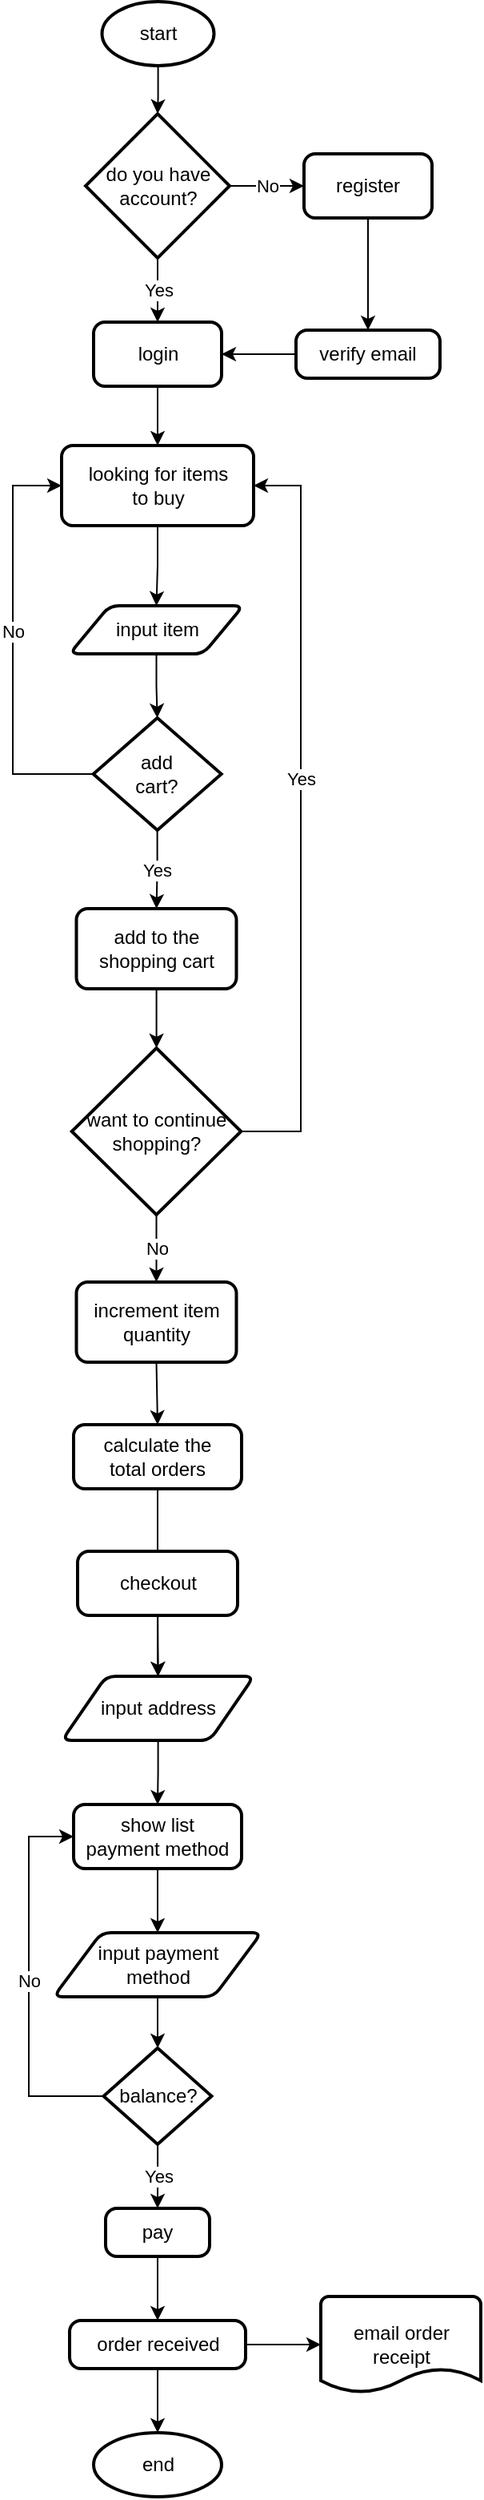 <mxfile version="21.0.6" type="device"><diagram name="Page-1" id="-Ps_ud4VgFs9z6hf4MdV"><mxGraphModel dx="1318" dy="1669" grid="1" gridSize="10" guides="1" tooltips="1" connect="1" arrows="1" fold="1" page="1" pageScale="1" pageWidth="850" pageHeight="1100" math="0" shadow="0"><root><mxCell id="0"/><mxCell id="1" parent="0"/><mxCell id="kfjwBmAHu9GFSjVvtJrk-5" value="" style="edgeStyle=orthogonalEdgeStyle;rounded=0;orthogonalLoop=1;jettySize=auto;html=1;" edge="1" parent="1" source="kfjwBmAHu9GFSjVvtJrk-6" target="kfjwBmAHu9GFSjVvtJrk-23"><mxGeometry relative="1" as="geometry"/></mxCell><mxCell id="kfjwBmAHu9GFSjVvtJrk-6" value="looking for items &lt;br&gt;to buy" style="rounded=1;whiteSpace=wrap;html=1;absoluteArcSize=1;arcSize=14;strokeWidth=2;" vertex="1" parent="1"><mxGeometry x="360.5" y="230" width="120" height="50" as="geometry"/></mxCell><mxCell id="kfjwBmAHu9GFSjVvtJrk-8" value="No" style="edgeStyle=orthogonalEdgeStyle;rounded=0;orthogonalLoop=1;jettySize=auto;html=1;exitX=0;exitY=0.5;exitDx=0;exitDy=0;exitPerimeter=0;entryX=0;entryY=0.5;entryDx=0;entryDy=0;" edge="1" parent="1" source="kfjwBmAHu9GFSjVvtJrk-9" target="kfjwBmAHu9GFSjVvtJrk-6"><mxGeometry x="0.065" relative="1" as="geometry"><Array as="points"><mxPoint x="330" y="435"/><mxPoint x="330" y="255"/></Array><mxPoint as="offset"/></mxGeometry></mxCell><mxCell id="kfjwBmAHu9GFSjVvtJrk-50" value="Yes" style="edgeStyle=orthogonalEdgeStyle;rounded=0;orthogonalLoop=1;jettySize=auto;html=1;" edge="1" parent="1" source="kfjwBmAHu9GFSjVvtJrk-9" target="kfjwBmAHu9GFSjVvtJrk-49"><mxGeometry relative="1" as="geometry"/></mxCell><mxCell id="kfjwBmAHu9GFSjVvtJrk-9" value="add &lt;br&gt;cart?" style="strokeWidth=2;html=1;shape=mxgraph.flowchart.decision;whiteSpace=wrap;" vertex="1" parent="1"><mxGeometry x="380.34" y="400" width="80" height="70" as="geometry"/></mxCell><mxCell id="kfjwBmAHu9GFSjVvtJrk-11" value="Yes" style="edgeStyle=orthogonalEdgeStyle;rounded=0;orthogonalLoop=1;jettySize=auto;html=1;exitX=1;exitY=0.5;exitDx=0;exitDy=0;exitPerimeter=0;entryX=1;entryY=0.5;entryDx=0;entryDy=0;" edge="1" parent="1" source="kfjwBmAHu9GFSjVvtJrk-12" target="kfjwBmAHu9GFSjVvtJrk-6"><mxGeometry x="0.093" relative="1" as="geometry"><Array as="points"><mxPoint x="510" y="658"/><mxPoint x="510" y="255"/></Array><mxPoint as="offset"/></mxGeometry></mxCell><mxCell id="kfjwBmAHu9GFSjVvtJrk-58" value="No" style="edgeStyle=orthogonalEdgeStyle;rounded=0;orthogonalLoop=1;jettySize=auto;html=1;exitX=0.5;exitY=1;exitDx=0;exitDy=0;exitPerimeter=0;entryX=0.5;entryY=0;entryDx=0;entryDy=0;" edge="1" parent="1" source="kfjwBmAHu9GFSjVvtJrk-12" target="kfjwBmAHu9GFSjVvtJrk-54"><mxGeometry relative="1" as="geometry"/></mxCell><mxCell id="kfjwBmAHu9GFSjVvtJrk-12" value="want to continue shopping?" style="strokeWidth=2;html=1;shape=mxgraph.flowchart.decision;whiteSpace=wrap;" vertex="1" parent="1"><mxGeometry x="366.88" y="606" width="105.75" height="104" as="geometry"/></mxCell><mxCell id="kfjwBmAHu9GFSjVvtJrk-68" value="" style="edgeStyle=orthogonalEdgeStyle;rounded=0;orthogonalLoop=1;jettySize=auto;html=1;" edge="1" parent="1" source="kfjwBmAHu9GFSjVvtJrk-14" target="kfjwBmAHu9GFSjVvtJrk-67"><mxGeometry relative="1" as="geometry"/></mxCell><mxCell id="kfjwBmAHu9GFSjVvtJrk-14" value="calculate the &lt;br&gt;total orders" style="rounded=1;whiteSpace=wrap;html=1;absoluteArcSize=1;arcSize=14;strokeWidth=2;" vertex="1" parent="1"><mxGeometry x="368" y="841" width="105" height="40" as="geometry"/></mxCell><mxCell id="kfjwBmAHu9GFSjVvtJrk-15" value="" style="edgeStyle=orthogonalEdgeStyle;rounded=0;orthogonalLoop=1;jettySize=auto;html=1;" edge="1" parent="1" source="kfjwBmAHu9GFSjVvtJrk-16" target="kfjwBmAHu9GFSjVvtJrk-47"><mxGeometry relative="1" as="geometry"/></mxCell><mxCell id="kfjwBmAHu9GFSjVvtJrk-16" value="show list&lt;br&gt;payment method" style="rounded=1;whiteSpace=wrap;html=1;absoluteArcSize=1;arcSize=14;strokeWidth=2;" vertex="1" parent="1"><mxGeometry x="368" y="1078" width="105" height="40" as="geometry"/></mxCell><mxCell id="kfjwBmAHu9GFSjVvtJrk-17" value="No" style="edgeStyle=orthogonalEdgeStyle;rounded=0;orthogonalLoop=1;jettySize=auto;html=1;exitX=0;exitY=0.5;exitDx=0;exitDy=0;exitPerimeter=0;entryX=0;entryY=0.5;entryDx=0;entryDy=0;" edge="1" parent="1" source="kfjwBmAHu9GFSjVvtJrk-19" target="kfjwBmAHu9GFSjVvtJrk-16"><mxGeometry relative="1" as="geometry"><Array as="points"><mxPoint x="340" y="1260"/><mxPoint x="340" y="1098"/></Array></mxGeometry></mxCell><mxCell id="kfjwBmAHu9GFSjVvtJrk-18" value="Yes" style="edgeStyle=orthogonalEdgeStyle;rounded=0;orthogonalLoop=1;jettySize=auto;html=1;entryX=0.5;entryY=0;entryDx=0;entryDy=0;" edge="1" parent="1" source="kfjwBmAHu9GFSjVvtJrk-19" target="kfjwBmAHu9GFSjVvtJrk-21"><mxGeometry relative="1" as="geometry"><mxPoint x="420.5" y="1330" as="targetPoint"/></mxGeometry></mxCell><mxCell id="kfjwBmAHu9GFSjVvtJrk-19" value="balance?" style="strokeWidth=2;html=1;shape=mxgraph.flowchart.decision;whiteSpace=wrap;" vertex="1" parent="1"><mxGeometry x="386.75" y="1230" width="67.5" height="60" as="geometry"/></mxCell><mxCell id="kfjwBmAHu9GFSjVvtJrk-20" value="" style="edgeStyle=orthogonalEdgeStyle;rounded=0;orthogonalLoop=1;jettySize=auto;html=1;" edge="1" parent="1" source="kfjwBmAHu9GFSjVvtJrk-21" target="kfjwBmAHu9GFSjVvtJrk-26"><mxGeometry relative="1" as="geometry"/></mxCell><mxCell id="kfjwBmAHu9GFSjVvtJrk-21" value="pay" style="rounded=1;whiteSpace=wrap;html=1;absoluteArcSize=1;arcSize=14;strokeWidth=2;" vertex="1" parent="1"><mxGeometry x="388" y="1330" width="65" height="30" as="geometry"/></mxCell><mxCell id="kfjwBmAHu9GFSjVvtJrk-22" value="" style="edgeStyle=orthogonalEdgeStyle;rounded=0;orthogonalLoop=1;jettySize=auto;html=1;" edge="1" parent="1" source="kfjwBmAHu9GFSjVvtJrk-23" target="kfjwBmAHu9GFSjVvtJrk-9"><mxGeometry relative="1" as="geometry"/></mxCell><mxCell id="kfjwBmAHu9GFSjVvtJrk-23" value="input item" style="shape=parallelogram;html=1;strokeWidth=2;perimeter=parallelogramPerimeter;whiteSpace=wrap;rounded=1;arcSize=12;size=0.23;" vertex="1" parent="1"><mxGeometry x="365.5" y="330" width="108.5" height="30" as="geometry"/></mxCell><mxCell id="kfjwBmAHu9GFSjVvtJrk-24" value="" style="edgeStyle=orthogonalEdgeStyle;rounded=0;orthogonalLoop=1;jettySize=auto;html=1;" edge="1" parent="1" source="kfjwBmAHu9GFSjVvtJrk-26" target="kfjwBmAHu9GFSjVvtJrk-27"><mxGeometry relative="1" as="geometry"/></mxCell><mxCell id="kfjwBmAHu9GFSjVvtJrk-25" value="" style="edgeStyle=orthogonalEdgeStyle;rounded=0;orthogonalLoop=1;jettySize=auto;html=1;" edge="1" parent="1" source="kfjwBmAHu9GFSjVvtJrk-26" target="kfjwBmAHu9GFSjVvtJrk-28"><mxGeometry relative="1" as="geometry"/></mxCell><mxCell id="kfjwBmAHu9GFSjVvtJrk-26" value="order received" style="rounded=1;whiteSpace=wrap;html=1;absoluteArcSize=1;arcSize=14;strokeWidth=2;" vertex="1" parent="1"><mxGeometry x="365.5" y="1400" width="110" height="30" as="geometry"/></mxCell><mxCell id="kfjwBmAHu9GFSjVvtJrk-27" value="email order receipt" style="strokeWidth=2;html=1;shape=mxgraph.flowchart.document2;whiteSpace=wrap;size=0.25;" vertex="1" parent="1"><mxGeometry x="522.5" y="1385" width="100" height="60" as="geometry"/></mxCell><mxCell id="kfjwBmAHu9GFSjVvtJrk-28" value="end" style="strokeWidth=2;html=1;shape=mxgraph.flowchart.start_1;whiteSpace=wrap;" vertex="1" parent="1"><mxGeometry x="380.5" y="1470" width="80" height="40" as="geometry"/></mxCell><mxCell id="kfjwBmAHu9GFSjVvtJrk-63" style="edgeStyle=orthogonalEdgeStyle;rounded=0;orthogonalLoop=1;jettySize=auto;html=1;exitX=0.5;exitY=1;exitDx=0;exitDy=0;entryX=0.5;entryY=0;entryDx=0;entryDy=0;" edge="1" parent="1" source="kfjwBmAHu9GFSjVvtJrk-32" target="kfjwBmAHu9GFSjVvtJrk-6"><mxGeometry relative="1" as="geometry"/></mxCell><mxCell id="kfjwBmAHu9GFSjVvtJrk-32" value="login" style="rounded=1;whiteSpace=wrap;html=1;absoluteArcSize=1;arcSize=14;strokeWidth=2;" vertex="1" parent="1"><mxGeometry x="380.5" y="153" width="80" height="40" as="geometry"/></mxCell><mxCell id="kfjwBmAHu9GFSjVvtJrk-33" value="Yes" style="edgeStyle=orthogonalEdgeStyle;rounded=0;orthogonalLoop=1;jettySize=auto;html=1;" edge="1" parent="1" source="kfjwBmAHu9GFSjVvtJrk-35" target="kfjwBmAHu9GFSjVvtJrk-32"><mxGeometry relative="1" as="geometry"/></mxCell><mxCell id="kfjwBmAHu9GFSjVvtJrk-34" value="No" style="edgeStyle=orthogonalEdgeStyle;rounded=0;orthogonalLoop=1;jettySize=auto;html=1;" edge="1" parent="1" source="kfjwBmAHu9GFSjVvtJrk-35" target="kfjwBmAHu9GFSjVvtJrk-39"><mxGeometry relative="1" as="geometry"/></mxCell><mxCell id="kfjwBmAHu9GFSjVvtJrk-35" value="do you have account?" style="strokeWidth=2;html=1;shape=mxgraph.flowchart.decision;whiteSpace=wrap;" vertex="1" parent="1"><mxGeometry x="375.5" y="23" width="90" height="90" as="geometry"/></mxCell><mxCell id="kfjwBmAHu9GFSjVvtJrk-36" value="" style="edgeStyle=orthogonalEdgeStyle;rounded=0;orthogonalLoop=1;jettySize=auto;html=1;" edge="1" parent="1" source="kfjwBmAHu9GFSjVvtJrk-37" target="kfjwBmAHu9GFSjVvtJrk-35"><mxGeometry relative="1" as="geometry"/></mxCell><mxCell id="kfjwBmAHu9GFSjVvtJrk-37" value="start" style="strokeWidth=2;html=1;shape=mxgraph.flowchart.start_1;whiteSpace=wrap;" vertex="1" parent="1"><mxGeometry x="385.75" y="-47" width="70" height="40" as="geometry"/></mxCell><mxCell id="kfjwBmAHu9GFSjVvtJrk-64" value="" style="edgeStyle=orthogonalEdgeStyle;rounded=0;orthogonalLoop=1;jettySize=auto;html=1;" edge="1" parent="1" source="kfjwBmAHu9GFSjVvtJrk-39" target="kfjwBmAHu9GFSjVvtJrk-45"><mxGeometry relative="1" as="geometry"/></mxCell><mxCell id="kfjwBmAHu9GFSjVvtJrk-39" value="register" style="rounded=1;whiteSpace=wrap;html=1;absoluteArcSize=1;arcSize=14;strokeWidth=2;" vertex="1" parent="1"><mxGeometry x="512" y="48" width="80" height="40" as="geometry"/></mxCell><mxCell id="kfjwBmAHu9GFSjVvtJrk-44" style="edgeStyle=orthogonalEdgeStyle;rounded=0;orthogonalLoop=1;jettySize=auto;html=1;exitX=0;exitY=0.5;exitDx=0;exitDy=0;entryX=1;entryY=0.5;entryDx=0;entryDy=0;" edge="1" parent="1" source="kfjwBmAHu9GFSjVvtJrk-45" target="kfjwBmAHu9GFSjVvtJrk-32"><mxGeometry relative="1" as="geometry"/></mxCell><mxCell id="kfjwBmAHu9GFSjVvtJrk-45" value="verify email" style="rounded=1;whiteSpace=wrap;html=1;absoluteArcSize=1;arcSize=14;strokeWidth=2;" vertex="1" parent="1"><mxGeometry x="507" y="158" width="90" height="30" as="geometry"/></mxCell><mxCell id="kfjwBmAHu9GFSjVvtJrk-46" value="" style="edgeStyle=orthogonalEdgeStyle;rounded=0;orthogonalLoop=1;jettySize=auto;html=1;" edge="1" parent="1" source="kfjwBmAHu9GFSjVvtJrk-47" target="kfjwBmAHu9GFSjVvtJrk-19"><mxGeometry relative="1" as="geometry"/></mxCell><mxCell id="kfjwBmAHu9GFSjVvtJrk-47" value="input payment &lt;br&gt;method" style="shape=parallelogram;html=1;strokeWidth=2;perimeter=parallelogramPerimeter;whiteSpace=wrap;rounded=1;arcSize=12;size=0.23;" vertex="1" parent="1"><mxGeometry x="355.5" y="1158" width="130" height="40" as="geometry"/></mxCell><mxCell id="kfjwBmAHu9GFSjVvtJrk-51" value="" style="edgeStyle=orthogonalEdgeStyle;rounded=0;orthogonalLoop=1;jettySize=auto;html=1;" edge="1" parent="1" source="kfjwBmAHu9GFSjVvtJrk-49" target="kfjwBmAHu9GFSjVvtJrk-12"><mxGeometry relative="1" as="geometry"/></mxCell><mxCell id="kfjwBmAHu9GFSjVvtJrk-49" value="add to the shopping cart" style="rounded=1;whiteSpace=wrap;html=1;absoluteArcSize=1;arcSize=14;strokeWidth=2;" vertex="1" parent="1"><mxGeometry x="369.75" y="519" width="100" height="50" as="geometry"/></mxCell><mxCell id="kfjwBmAHu9GFSjVvtJrk-57" style="edgeStyle=orthogonalEdgeStyle;rounded=0;orthogonalLoop=1;jettySize=auto;html=1;exitX=0.5;exitY=1;exitDx=0;exitDy=0;entryX=0.5;entryY=0;entryDx=0;entryDy=0;" edge="1" parent="1" source="kfjwBmAHu9GFSjVvtJrk-54" target="kfjwBmAHu9GFSjVvtJrk-14"><mxGeometry relative="1" as="geometry"/></mxCell><mxCell id="kfjwBmAHu9GFSjVvtJrk-54" value="increment item quantity" style="rounded=1;whiteSpace=wrap;html=1;absoluteArcSize=1;arcSize=14;strokeWidth=2;" vertex="1" parent="1"><mxGeometry x="369.75" y="752" width="100" height="50" as="geometry"/></mxCell><mxCell id="kfjwBmAHu9GFSjVvtJrk-65" value="" style="edgeStyle=orthogonalEdgeStyle;rounded=0;orthogonalLoop=1;jettySize=auto;html=1;" edge="1" parent="1" source="kfjwBmAHu9GFSjVvtJrk-66" target="kfjwBmAHu9GFSjVvtJrk-67"><mxGeometry relative="1" as="geometry"/></mxCell><mxCell id="kfjwBmAHu9GFSjVvtJrk-66" value="checkout" style="rounded=1;whiteSpace=wrap;html=1;absoluteArcSize=1;arcSize=14;strokeWidth=2;" vertex="1" parent="1"><mxGeometry x="370.5" y="920" width="100" height="40" as="geometry"/></mxCell><mxCell id="kfjwBmAHu9GFSjVvtJrk-69" value="" style="edgeStyle=orthogonalEdgeStyle;rounded=0;orthogonalLoop=1;jettySize=auto;html=1;" edge="1" parent="1" source="kfjwBmAHu9GFSjVvtJrk-67" target="kfjwBmAHu9GFSjVvtJrk-16"><mxGeometry relative="1" as="geometry"/></mxCell><mxCell id="kfjwBmAHu9GFSjVvtJrk-67" value="input address" style="shape=parallelogram;html=1;strokeWidth=2;perimeter=parallelogramPerimeter;whiteSpace=wrap;rounded=1;arcSize=12;size=0.23;" vertex="1" parent="1"><mxGeometry x="360.75" y="998" width="120" height="40" as="geometry"/></mxCell></root></mxGraphModel></diagram></mxfile>
